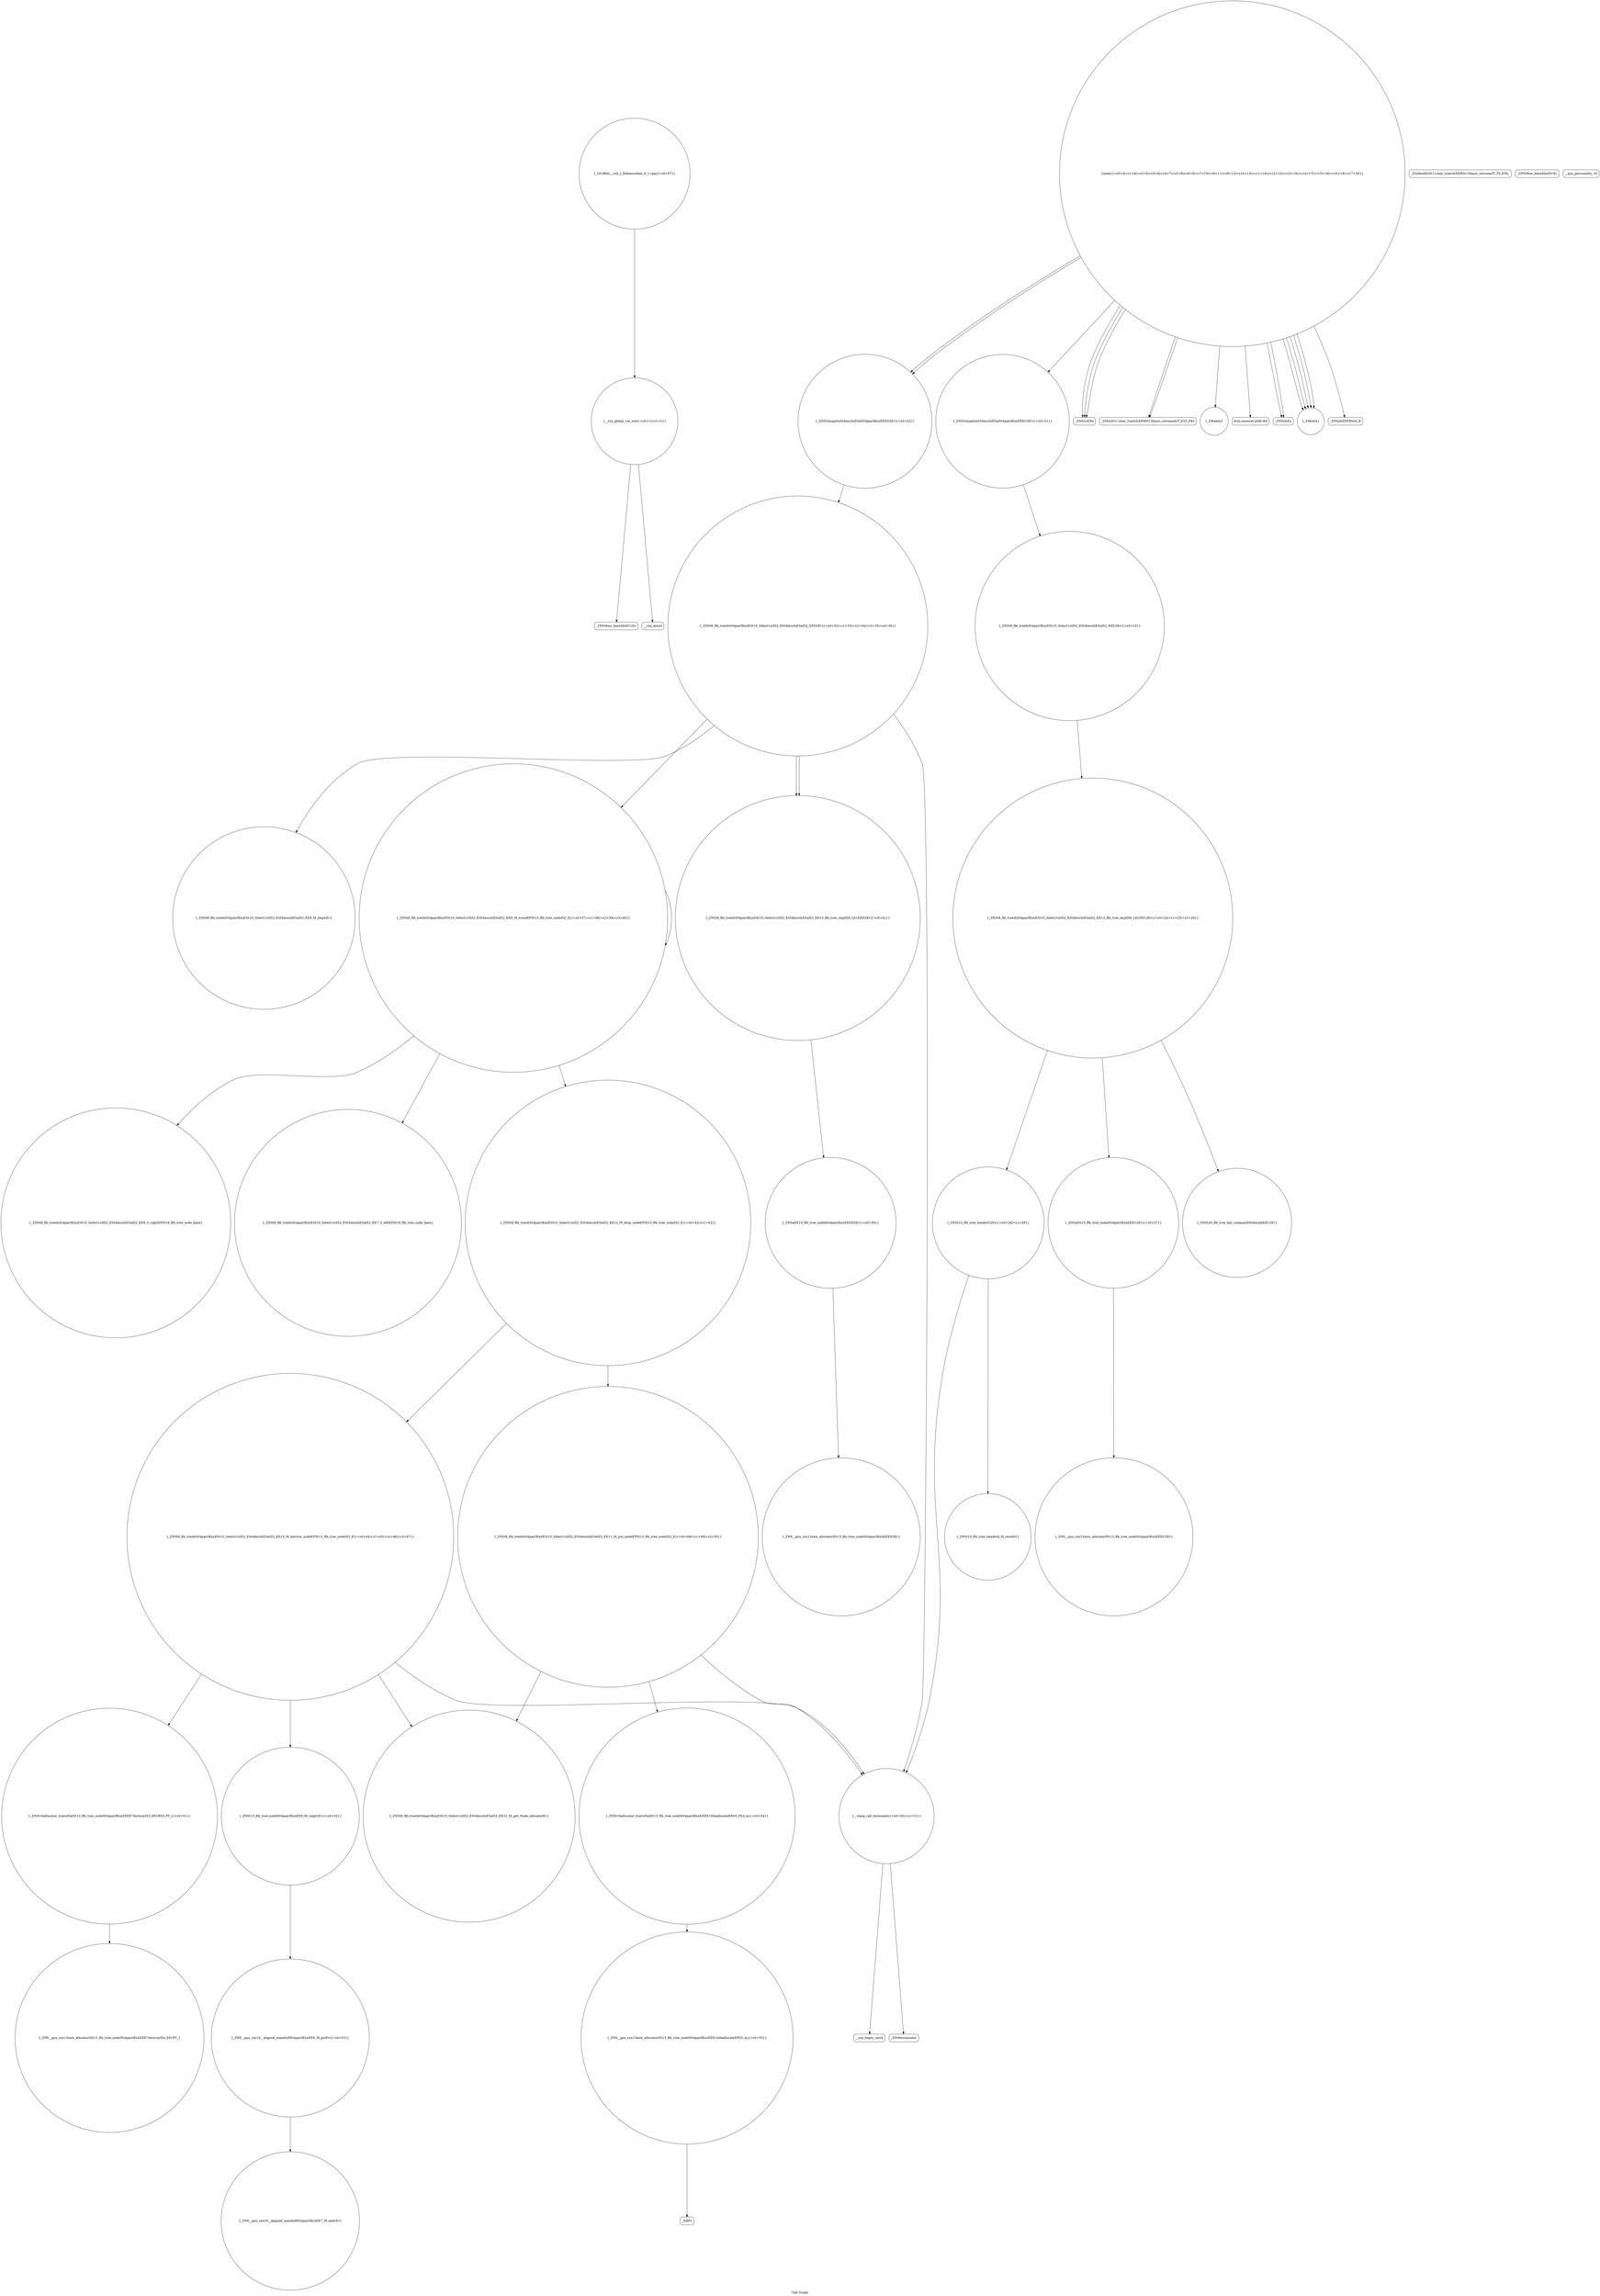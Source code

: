 digraph "Call Graph" {
	label="Call Graph";

	Node0x55c74975ae70 [shape=record,shape=circle,label="{__cxx_global_var_init|{<s0>1|<s1>2}}"];
	Node0x55c74975ae70:s0 -> Node0x55c74975aef0[color=black];
	Node0x55c74975ae70:s1 -> Node0x55c7498115f0[color=black];
	Node0x55c749812af0 [shape=record,shape=circle,label="{_ZN9__gnu_cxx13new_allocatorISt13_Rb_tree_nodeISt4pairIKxxEEED2Ev}"];
	Node0x55c749812170 [shape=record,shape=circle,label="{_ZNSt8_Rb_treeIxSt4pairIKxxESt10_Select1stIS2_ESt4lessIxESaIS2_EED2Ev|{<s0>32|<s1>33|<s2>34|<s3>35|<s4>36}}"];
	Node0x55c749812170:s0 -> Node0x55c749812270[color=black];
	Node0x55c749812170:s1 -> Node0x55c7498121f0[color=black];
	Node0x55c749812170:s2 -> Node0x55c7498122f0[color=black];
	Node0x55c749812170:s3 -> Node0x55c7498122f0[color=black];
	Node0x55c749812170:s4 -> Node0x55c749811ff0[color=black];
	Node0x55c7498117f0 [shape=record,shape=Mrecord,label="{_ZNSirsERx}"];
	Node0x55c7498124f0 [shape=record,shape=circle,label="{_ZNSt8_Rb_treeIxSt4pairIKxxESt10_Select1stIS2_ESt4lessIxESaIS2_EE15_M_destroy_nodeEPSt13_Rb_tree_nodeIS2_E|{<s0>44|<s1>45|<s2>46|<s3>47}}"];
	Node0x55c7498124f0:s0 -> Node0x55c749812670[color=black];
	Node0x55c7498124f0:s1 -> Node0x55c7498126f0[color=black];
	Node0x55c7498124f0:s2 -> Node0x55c7498125f0[color=black];
	Node0x55c7498124f0:s3 -> Node0x55c749811ff0[color=black];
	Node0x55c749811b70 [shape=record,shape=Mrecord,label="{_ZSt4endlIcSt11char_traitsIcEERSt13basic_ostreamIT_T0_ES6_}"];
	Node0x55c749812870 [shape=record,shape=circle,label="{_ZN9__gnu_cxx16__aligned_membufISt4pairIKxxEE7_M_addrEv}"];
	Node0x55c749811ef0 [shape=record,shape=circle,label="{_ZN9__gnu_cxx13new_allocatorISt13_Rb_tree_nodeISt4pairIKxxEEEC2Ev}"];
	Node0x55c749811570 [shape=record,shape=Mrecord,label="{_ZNSt8ios_base4InitD1Ev}"];
	Node0x55c749812270 [shape=record,shape=circle,label="{_ZNSt8_Rb_treeIxSt4pairIKxxESt10_Select1stIS2_ESt4lessIxESaIS2_EE8_M_beginEv}"];
	Node0x55c7498118f0 [shape=record,shape=Mrecord,label="{_ZStlsISt11char_traitsIcEERSt13basic_ostreamIcT_ES5_PKc}"];
	Node0x55c7498125f0 [shape=record,shape=circle,label="{_ZNSt16allocator_traitsISaISt13_Rb_tree_nodeISt4pairIKxxEEEE7destroyIS3_EEvRS5_PT_|{<s0>51}}"];
	Node0x55c7498125f0:s0 -> Node0x55c749812770[color=black];
	Node0x55c749811c70 [shape=record,shape=circle,label="{_ZNSt8_Rb_treeIxSt4pairIKxxESt10_Select1stIS2_ESt4lessIxESaIS2_EEC2Ev|{<s0>23}}"];
	Node0x55c749811c70:s0 -> Node0x55c749811cf0[color=black];
	Node0x55c749812970 [shape=record,shape=circle,label="{_ZN9__gnu_cxx13new_allocatorISt13_Rb_tree_nodeISt4pairIKxxEEE10deallocateEPS5_m|{<s0>55}}"];
	Node0x55c749812970:s0 -> Node0x55c7498129f0[color=black];
	Node0x55c749811ff0 [shape=record,shape=circle,label="{__clang_call_terminate|{<s0>30|<s1>31}}"];
	Node0x55c749811ff0:s0 -> Node0x55c749812070[color=black];
	Node0x55c749811ff0:s1 -> Node0x55c7498120f0[color=black];
	Node0x55c749811670 [shape=record,shape=circle,label="{_Z4faddx}"];
	Node0x55c749812370 [shape=record,shape=circle,label="{_ZNSt8_Rb_treeIxSt4pairIKxxESt10_Select1stIS2_ESt4lessIxESaIS2_EE8_S_rightEPSt18_Rb_tree_node_base}"];
	Node0x55c7498119f0 [shape=record,shape=circle,label="{_ZNSt3mapIxxSt4lessIxESaISt4pairIKxxEEEC2Ev|{<s0>21}}"];
	Node0x55c7498119f0:s0 -> Node0x55c749811c70[color=black];
	Node0x55c7498126f0 [shape=record,shape=circle,label="{_ZNSt13_Rb_tree_nodeISt4pairIKxxEE9_M_valptrEv|{<s0>52}}"];
	Node0x55c7498126f0:s0 -> Node0x55c7498127f0[color=black];
	Node0x55c749811d70 [shape=record,shape=circle,label="{_ZNSaISt13_Rb_tree_nodeISt4pairIKxxEEEC2Ev|{<s0>27}}"];
	Node0x55c749811d70:s0 -> Node0x55c749811ef0[color=black];
	Node0x55c749812a70 [shape=record,shape=circle,label="{_ZNSaISt13_Rb_tree_nodeISt4pairIKxxEEED2Ev|{<s0>56}}"];
	Node0x55c749812a70:s0 -> Node0x55c749812af0[color=black];
	Node0x55c7498120f0 [shape=record,shape=Mrecord,label="{_ZSt9terminatev}"];
	Node0x55c749811770 [shape=record,shape=circle,label="{main|{<s0>3|<s1>4|<s2>5|<s3>6|<s4>7|<s5>8|<s6>9|<s7>10|<s8>11|<s9>12|<s10>13|<s11>14|<s12>15|<s13>16|<s14>17|<s15>18|<s16>19|<s17>20}}"];
	Node0x55c749811770:s0 -> Node0x55c7498117f0[color=black];
	Node0x55c749811770:s1 -> Node0x55c749811870[color=black];
	Node0x55c749811770:s2 -> Node0x55c7498118f0[color=black];
	Node0x55c749811770:s3 -> Node0x55c749811970[color=black];
	Node0x55c749811770:s4 -> Node0x55c7498118f0[color=black];
	Node0x55c749811770:s5 -> Node0x55c7498117f0[color=black];
	Node0x55c749811770:s6 -> Node0x55c7498117f0[color=black];
	Node0x55c749811770:s7 -> Node0x55c7498119f0[color=black];
	Node0x55c749811770:s8 -> Node0x55c7498116f0[color=black];
	Node0x55c749811770:s9 -> Node0x55c749811bf0[color=black];
	Node0x55c749811770:s10 -> Node0x55c7498116f0[color=black];
	Node0x55c749811770:s11 -> Node0x55c7498116f0[color=black];
	Node0x55c749811770:s12 -> Node0x55c7498116f0[color=black];
	Node0x55c749811770:s13 -> Node0x55c7498116f0[color=black];
	Node0x55c749811770:s14 -> Node0x55c749811670[color=black];
	Node0x55c749811770:s15 -> Node0x55c749811970[color=black];
	Node0x55c749811770:s16 -> Node0x55c749811af0[color=black];
	Node0x55c749811770:s17 -> Node0x55c749811bf0[color=black];
	Node0x55c749812470 [shape=record,shape=circle,label="{_ZNSt8_Rb_treeIxSt4pairIKxxESt10_Select1stIS2_ESt4lessIxESaIS2_EE12_M_drop_nodeEPSt13_Rb_tree_nodeIS2_E|{<s0>42|<s1>43}}"];
	Node0x55c749812470:s0 -> Node0x55c7498124f0[color=black];
	Node0x55c749812470:s1 -> Node0x55c749812570[color=black];
	Node0x55c749811af0 [shape=record,shape=Mrecord,label="{_ZNSolsEPFRSoS_E}"];
	Node0x55c7498127f0 [shape=record,shape=circle,label="{_ZN9__gnu_cxx16__aligned_membufISt4pairIKxxEE6_M_ptrEv|{<s0>53}}"];
	Node0x55c7498127f0:s0 -> Node0x55c749812870[color=black];
	Node0x55c749811e70 [shape=record,shape=circle,label="{_ZNSt15_Rb_tree_headerC2Ev|{<s0>28|<s1>29}}"];
	Node0x55c749811e70:s0 -> Node0x55c749811f70[color=black];
	Node0x55c749811e70:s1 -> Node0x55c749811ff0[color=black];
	Node0x55c74975aef0 [shape=record,shape=Mrecord,label="{_ZNSt8ios_base4InitC1Ev}"];
	Node0x55c749812b70 [shape=record,shape=circle,label="{_GLOBAL__sub_I_Mahmoudian_0_1.cpp|{<s0>57}}"];
	Node0x55c749812b70:s0 -> Node0x55c74975ae70[color=black];
	Node0x55c7498121f0 [shape=record,shape=circle,label="{_ZNSt8_Rb_treeIxSt4pairIKxxESt10_Select1stIS2_ESt4lessIxESaIS2_EE8_M_eraseEPSt13_Rb_tree_nodeIS2_E|{<s0>37|<s1>38|<s2>39|<s3>40}}"];
	Node0x55c7498121f0:s0 -> Node0x55c749812370[color=black];
	Node0x55c7498121f0:s1 -> Node0x55c7498121f0[color=black];
	Node0x55c7498121f0:s2 -> Node0x55c7498123f0[color=black];
	Node0x55c7498121f0:s3 -> Node0x55c749812470[color=black];
	Node0x55c749811870 [shape=record,shape=Mrecord,label="{llvm.memset.p0i8.i64}"];
	Node0x55c749812570 [shape=record,shape=circle,label="{_ZNSt8_Rb_treeIxSt4pairIKxxESt10_Select1stIS2_ESt4lessIxESaIS2_EE11_M_put_nodeEPSt13_Rb_tree_nodeIS2_E|{<s0>48|<s1>49|<s2>50}}"];
	Node0x55c749812570:s0 -> Node0x55c749812670[color=black];
	Node0x55c749812570:s1 -> Node0x55c7498128f0[color=black];
	Node0x55c749812570:s2 -> Node0x55c749811ff0[color=black];
	Node0x55c749811bf0 [shape=record,shape=circle,label="{_ZNSt3mapIxxSt4lessIxESaISt4pairIKxxEEED2Ev|{<s0>22}}"];
	Node0x55c749811bf0:s0 -> Node0x55c749812170[color=black];
	Node0x55c7498128f0 [shape=record,shape=circle,label="{_ZNSt16allocator_traitsISaISt13_Rb_tree_nodeISt4pairIKxxEEEE10deallocateERS5_PS4_m|{<s0>54}}"];
	Node0x55c7498128f0:s0 -> Node0x55c749812970[color=black];
	Node0x55c749811f70 [shape=record,shape=circle,label="{_ZNSt15_Rb_tree_header8_M_resetEv}"];
	Node0x55c7498115f0 [shape=record,shape=Mrecord,label="{__cxa_atexit}"];
	Node0x55c7498122f0 [shape=record,shape=circle,label="{_ZNSt8_Rb_treeIxSt4pairIKxxESt10_Select1stIS2_ESt4lessIxESaIS2_EE13_Rb_tree_implIS6_Lb1EED2Ev|{<s0>41}}"];
	Node0x55c7498122f0:s0 -> Node0x55c749812a70[color=black];
	Node0x55c749811970 [shape=record,shape=Mrecord,label="{_ZNSolsEx}"];
	Node0x55c749812670 [shape=record,shape=circle,label="{_ZNSt8_Rb_treeIxSt4pairIKxxESt10_Select1stIS2_ESt4lessIxESaIS2_EE21_M_get_Node_allocatorEv}"];
	Node0x55c749811cf0 [shape=record,shape=circle,label="{_ZNSt8_Rb_treeIxSt4pairIKxxESt10_Select1stIS2_ESt4lessIxESaIS2_EE13_Rb_tree_implIS6_Lb1EEC2Ev|{<s0>24|<s1>25|<s2>26}}"];
	Node0x55c749811cf0:s0 -> Node0x55c749811d70[color=black];
	Node0x55c749811cf0:s1 -> Node0x55c749811df0[color=black];
	Node0x55c749811cf0:s2 -> Node0x55c749811e70[color=black];
	Node0x55c7498129f0 [shape=record,shape=Mrecord,label="{_ZdlPv}"];
	Node0x55c749812070 [shape=record,shape=Mrecord,label="{__cxa_begin_catch}"];
	Node0x55c7498116f0 [shape=record,shape=circle,label="{_Z4fcntx}"];
	Node0x55c7498123f0 [shape=record,shape=circle,label="{_ZNSt8_Rb_treeIxSt4pairIKxxESt10_Select1stIS2_ESt4lessIxESaIS2_EE7_S_leftEPSt18_Rb_tree_node_base}"];
	Node0x55c749811a70 [shape=record,shape=Mrecord,label="{__gxx_personality_v0}"];
	Node0x55c749812770 [shape=record,shape=circle,label="{_ZN9__gnu_cxx13new_allocatorISt13_Rb_tree_nodeISt4pairIKxxEEE7destroyIS4_EEvPT_}"];
	Node0x55c749811df0 [shape=record,shape=circle,label="{_ZNSt20_Rb_tree_key_compareISt4lessIxEEC2Ev}"];
}
